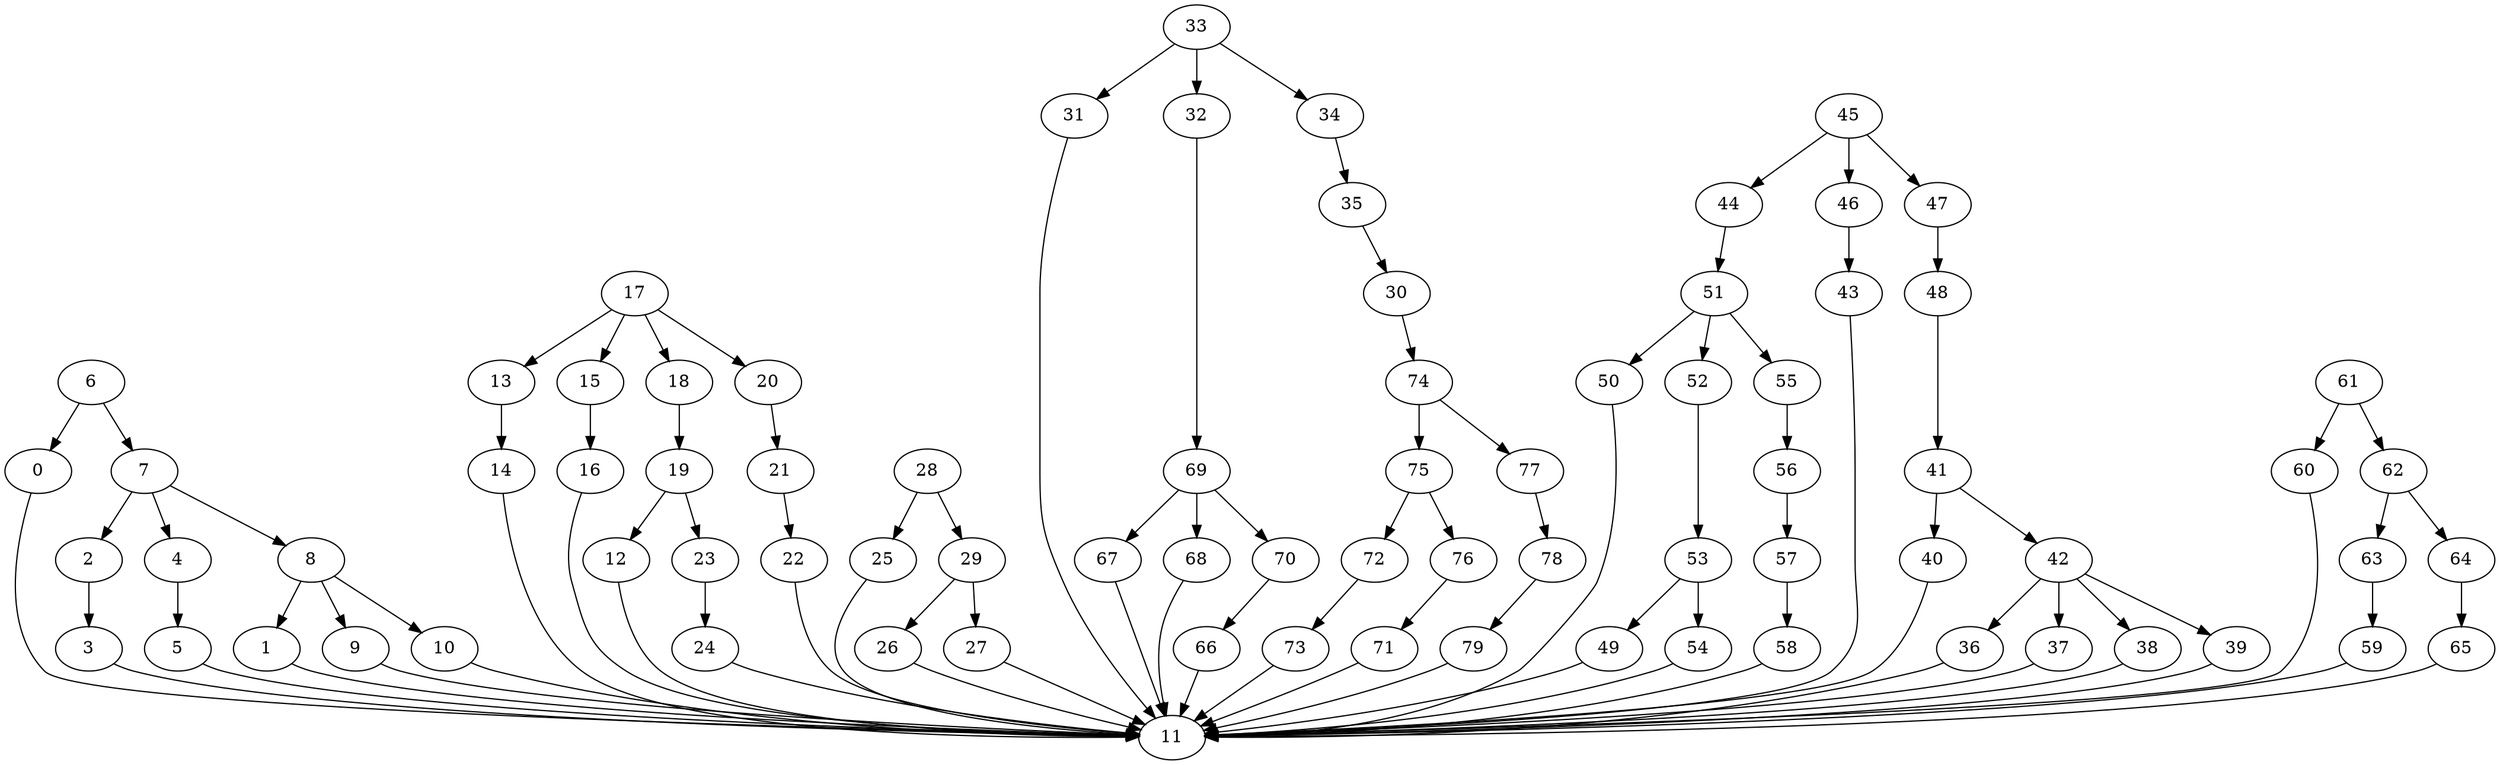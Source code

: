 strict digraph  {
0 [exec=122];
1 [exec=85];
2 [exec=74];
3 [exec=114];
4 [exec=186];
5 [exec=87];
6 [exec=129];
7 [exec=75];
8 [exec=68];
9 [exec=134];
10 [exec=170];
11 [exec=193];
12 [exec=163];
13 [exec=183];
14 [exec=116];
15 [exec=65];
16 [exec=190];
17 [exec=53];
18 [exec=73];
19 [exec=152];
20 [exec=50];
21 [exec=176];
22 [exec=135];
23 [exec=112];
24 [exec=133];
25 [exec=73];
26 [exec=70];
27 [exec=131];
28 [exec=180];
29 [exec=175];
30 [exec=97];
31 [exec=58];
32 [exec=116];
33 [exec=171];
34 [exec=67];
35 [exec=72];
36 [exec=184];
37 [exec=120];
38 [exec=183];
39 [exec=110];
40 [exec=105];
41 [exec=200];
42 [exec=157];
43 [exec=119];
44 [exec=79];
45 [exec=106];
46 [exec=145];
47 [exec=93];
48 [exec=135];
49 [exec=196];
50 [exec=186];
51 [exec=68];
52 [exec=56];
53 [exec=81];
54 [exec=98];
55 [exec=197];
56 [exec=80];
57 [exec=150];
58 [exec=73];
59 [exec=81];
60 [exec=172];
61 [exec=103];
62 [exec=65];
63 [exec=55];
64 [exec=189];
65 [exec=158];
66 [exec=139];
67 [exec=161];
68 [exec=96];
69 [exec=65];
70 [exec=178];
71 [exec=141];
72 [exec=170];
73 [exec=195];
74 [exec=93];
75 [exec=102];
76 [exec=64];
77 [exec=90];
78 [exec=91];
79 [exec=137];
0 -> 11  [comm=14];
1 -> 11  [comm=13];
2 -> 3  [comm=10];
3 -> 11  [comm=8];
4 -> 5  [comm=20];
5 -> 11  [comm=17];
6 -> 7  [comm=7];
6 -> 0  [comm=5];
7 -> 8  [comm=13];
7 -> 2  [comm=19];
7 -> 4  [comm=8];
8 -> 9  [comm=13];
8 -> 1  [comm=9];
8 -> 10  [comm=16];
9 -> 11  [comm=8];
10 -> 11  [comm=9];
12 -> 11  [comm=13];
13 -> 14  [comm=5];
14 -> 11  [comm=6];
15 -> 16  [comm=6];
16 -> 11  [comm=11];
17 -> 18  [comm=13];
17 -> 13  [comm=15];
17 -> 15  [comm=16];
17 -> 20  [comm=6];
18 -> 19  [comm=20];
19 -> 12  [comm=19];
19 -> 23  [comm=18];
20 -> 21  [comm=16];
21 -> 22  [comm=10];
22 -> 11  [comm=11];
23 -> 24  [comm=17];
24 -> 11  [comm=14];
25 -> 11  [comm=5];
26 -> 11  [comm=9];
27 -> 11  [comm=9];
28 -> 29  [comm=13];
28 -> 25  [comm=15];
29 -> 26  [comm=15];
29 -> 27  [comm=16];
30 -> 74  [comm=7];
31 -> 11  [comm=15];
32 -> 69  [comm=6];
33 -> 34  [comm=6];
33 -> 31  [comm=13];
33 -> 32  [comm=10];
34 -> 35  [comm=9];
35 -> 30  [comm=14];
36 -> 11  [comm=16];
37 -> 11  [comm=17];
38 -> 11  [comm=9];
39 -> 11  [comm=14];
40 -> 11  [comm=8];
41 -> 42  [comm=20];
41 -> 40  [comm=12];
42 -> 36  [comm=6];
42 -> 37  [comm=14];
42 -> 38  [comm=10];
42 -> 39  [comm=7];
43 -> 11  [comm=14];
44 -> 51  [comm=17];
45 -> 46  [comm=15];
45 -> 44  [comm=14];
45 -> 47  [comm=18];
46 -> 43  [comm=8];
47 -> 48  [comm=8];
48 -> 41  [comm=20];
49 -> 11  [comm=20];
50 -> 11  [comm=15];
51 -> 52  [comm=15];
51 -> 50  [comm=8];
51 -> 55  [comm=20];
52 -> 53  [comm=8];
53 -> 54  [comm=20];
53 -> 49  [comm=18];
54 -> 11  [comm=6];
55 -> 56  [comm=14];
56 -> 57  [comm=15];
57 -> 58  [comm=9];
58 -> 11  [comm=10];
59 -> 11  [comm=17];
60 -> 11  [comm=7];
61 -> 62  [comm=7];
61 -> 60  [comm=7];
62 -> 63  [comm=11];
62 -> 64  [comm=12];
63 -> 59  [comm=6];
64 -> 65  [comm=17];
65 -> 11  [comm=5];
66 -> 11  [comm=8];
67 -> 11  [comm=17];
68 -> 11  [comm=14];
69 -> 70  [comm=19];
69 -> 67  [comm=20];
69 -> 68  [comm=11];
70 -> 66  [comm=18];
71 -> 11  [comm=7];
72 -> 73  [comm=16];
73 -> 11  [comm=12];
74 -> 75  [comm=13];
74 -> 77  [comm=10];
75 -> 76  [comm=18];
75 -> 72  [comm=11];
76 -> 71  [comm=16];
77 -> 78  [comm=8];
78 -> 79  [comm=7];
79 -> 11  [comm=5];
}

